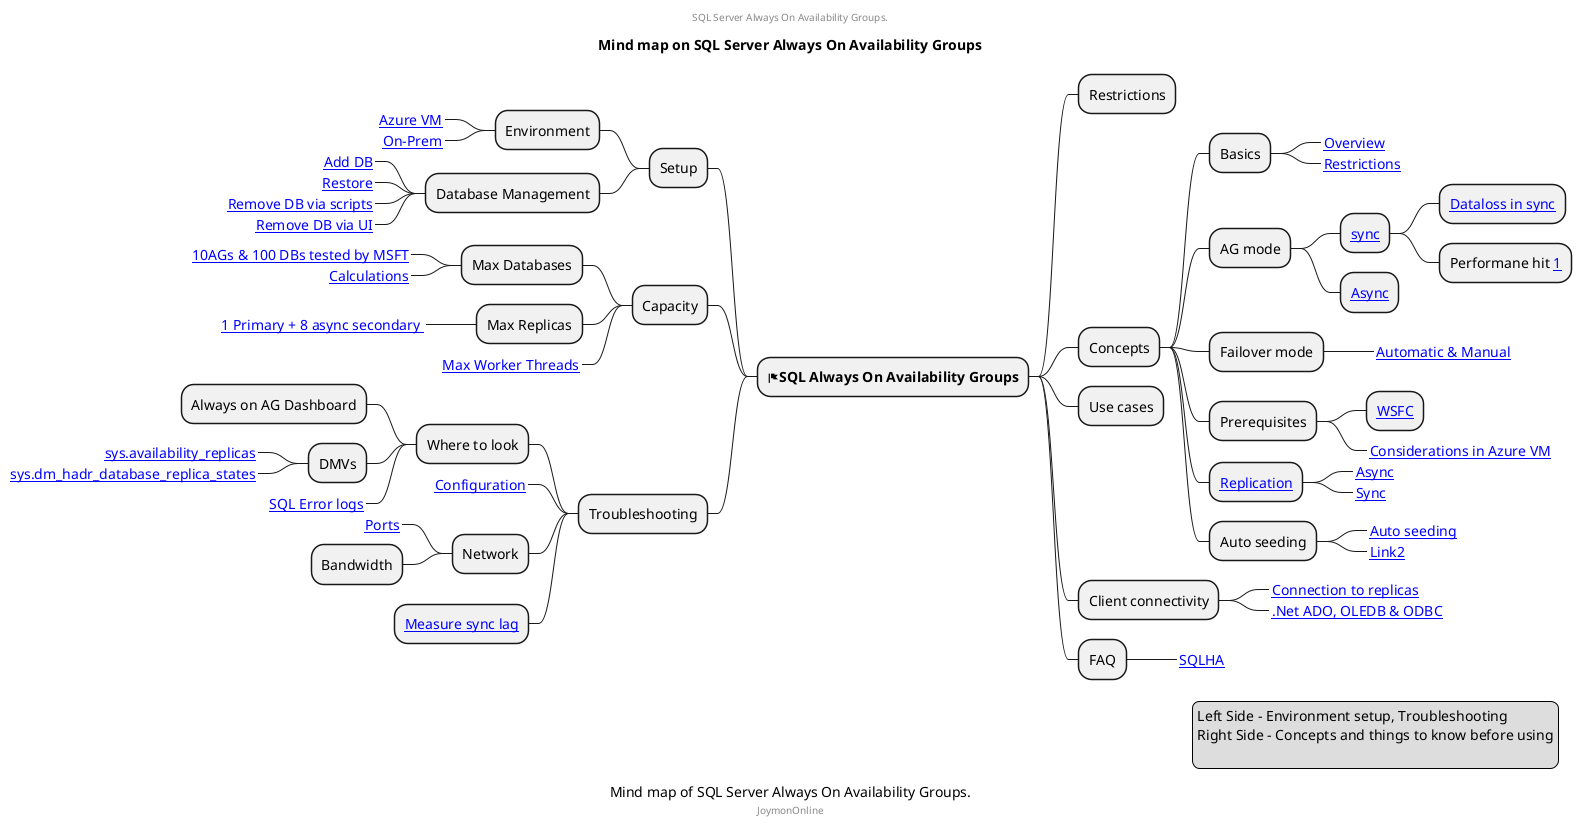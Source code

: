 @startuml
@startmindmap
caption Mind map of SQL Server Always On Availability Groups.
title Mind map on SQL Server Always On Availability Groups
center header
SQL Server Always On Availability Groups.
endheader

center footer JoymonOnline
* <&flag><b>SQL Always On Availability Groups</b>
** Restrictions
** Concepts
*** Basics
****_ [[https://docs.microsoft.com/en-us/sql/database-engine/availability-groups/windows/overview-of-always-on-availability-groups-sql-server?view=sql-server-2017 Overview]]
****_ [[https://docs.microsoft.com/en-us/sql/database-engine/availability-groups/windows/prereqs-restrictions-recommendations-always-on-availability?view=sql-server-2017#PrerequisitesForAGs Restrictions]]
*** AG mode
**** [[https://docs.microsoft.com/en-us/sql/database-engine/availability-groups/windows/availability-modes-always-on-availability-groups?view=sql-server-2017#SyncCommitAvMode sync]]
***** [[https://www.brentozar.com/archive/2015/09/synchronous-alwayson-availability-groups-is-not-zero-data-loss/ Dataloss in sync]]
***** Performane hit [[https://blogs.msdn.microsoft.com/sambetts/2014/08/21/alwayson-asynchronous-vs-synchronous-commit-performance-for-sharepoint/ 1]]
**** [[https://docs.microsoft.com/en-us/sql/database-engine/availability-groups/windows/availability-modes-always-on-availability-groups?view=sql-server-2017#AsyncCommitAvMode Async]]
*** Failover mode
****_ [[https://docs.microsoft.com/en-us/sql/database-engine/availability-groups/windows/failover-and-failover-modes-always-on-availability-groups?view=sql-server-ver16 Automatic & Manual]]
*** Prerequisites
**** [[https://docs.microsoft.com/en-us/sql/database-engine/availability-groups/windows/failover-clustering-and-always-on-availability-groups-sql-server?view=sql-server-2017 WSFC]]
****_ [[https://docs.microsoft.com/en-us/azure/azure-sql/virtual-machines/windows/availability-group-overview?view=azuresql-vm Considerations in Azure VM]]
*** [[https://www.sqlshack.com/data-synchronization-in-sql-server-always-on-availability-groups/ Replication]]
****_ [[https://severalnines.com/database-blog/when-and-how-to-use-asynchronous-commit-mode-ms-sql-server-always Async]]
****_ [[https://severalnines.com/database-blog/exploring-synchronous-commit-mode-for-sql-server-always-on Sync]]
*** Auto seeding
****_ [[https://docs.microsoft.com/en-us/sql/database-engine/availability-groups/windows/automatically-initialize-always-on-availability-group?view=sql-server-2017#when-not-to-use-automatic-seeding Auto seeding]]
****_ [[https://docs.microsoft.com/en-us/sql/database-engine/availability-groups/windows/automatic-seeding-secondary-replicas?view=sql-server-2017 Link2]]
** Use cases
** Client connectivity
***_ [[https://docs.microsoft.com/en-us/sql/database-engine/availability-groups/windows/about-client-connection-access-to-availability-replicas-sql-server?view=sql-server-2017 Connection to replicas]]
***_ [[https://docs.microsoft.com/en-us/sql/database-engine/availability-groups/windows/always-on-client-connectivity-sql-server?view=sql-server-ver15 .Net ADO, OLEDB & ODBC]]
** FAQ
***_ [[https://sqlha.com/allans-alwayson-availability-groups-faq/ SQLHA]]
left side

** Setup
*** Environment
****_ [[https://blog.kloud.com.au/2016/08/11/setting-up-always-on-availability-groups-for-sql-server-in-azure/ Azure VM]]
****_ [[https://ramprasadtech.com/ms-sql-alwayson-availability-groups-implementation-step-by-step-process/ On-Prem]]
*** Database Management
****_ [[https://docs.microsoft.com/en-us/sql/database-engine/availability-groups/windows/availability-group-add-a-database?view=sql-server-2017 Add DB]]
****_ [[https://mlichtenberg.wordpress.com/2016/02/02/how-to-restore-a-database-in-a-sql-server-alwayson-availability-group/ Restore]]
****_ [[https://docs.microsoft.com/en-us/sql/database-engine/availability-groups/windows/remove-a-primary-database-from-an-availability-group-sql-server?view=sql-server-2017 Remove DB via scripts]]
****_ [[https://www.mssqltips.com/sqlservertip/4819/remove-database-from-sql-server-alwayson-availability-group-secondary-replica/ Remove DB via UI]]
** Capacity
*** Max Databases
****_ [[https://docs.microsoft.com/en-us/sql/database-engine/availability-groups/windows/prereqs-restrictions-recommendations-always-on-availability?redirectedfrom=MSDN&view=sql-server-ver16#RestrictionsAG 10AGs & 100 DBs tested by MSFT]]
****_ [[https://www.red-gate.com/simple-talk/databases/sql-server/database-administration-sql-server/alwayson-availability-groups-what-not-to-do-when-adding-databases/ Calculations]]
*** Max Replicas
****_ [[https://docs.microsoft.com/en-us/sql/database-engine/availability-groups/windows/prereqs-restrictions-recommendations-always-on-availability?redirectedfrom=MSDN&view=sql-server-ver16#RestrictionsAG 1 Primary + 8 async secondary ]]
***_ [[https://www.sqlshack.com/max-worker-threads-for-sql-server-always-on-availability-group-databases/ Max Worker Threads]]
** Troubleshooting
*** Where to look
**** Always on AG Dashboard
**** DMVs
*****_ [[https://docs.microsoft.com/en-us/sql/relational-databases/system-catalog-views/sys-availability-replicas-transact-sql?view=sql-server-2017 sys.availability_replicas]]
*****_ [[https://docs.microsoft.com/en-us/sql/relational-databases/system-dynamic-management-views/sys-dm-hadr-database-replica-states-transact-sql?view=sql-server-2017 sys.dm_hadr_database_replica_states]]
****_ [[https://docs.microsoft.com/en-us/sql/database-engine/availability-groups/windows/sql-server-error-log-always-on-availability-groups?view=sql-server-ver16 SQL Error logs]]
***_ [[https://docs.microsoft.com/en-us/sql/database-engine/availability-groups/windows/troubleshoot-always-on-availability-groups-configuration-sql-server?view=sql-server-2017 Configuration]]
*** Network
****_ [[https://techcommunity.microsoft.com/t5/datacat/alwayson-availability-groups-listener-named-instances-port/ba-p/305210 Ports]]
**** Bandwidth
*** [[https://www.sqlshack.com/measuring-availability-group-synchronization-lag/ Measure sync lag]]

legend right
  Left Side - Environment setup, Troubleshooting
  Right Side - Concepts and things to know before using
   
endlegend
@endmindmap
@enduml